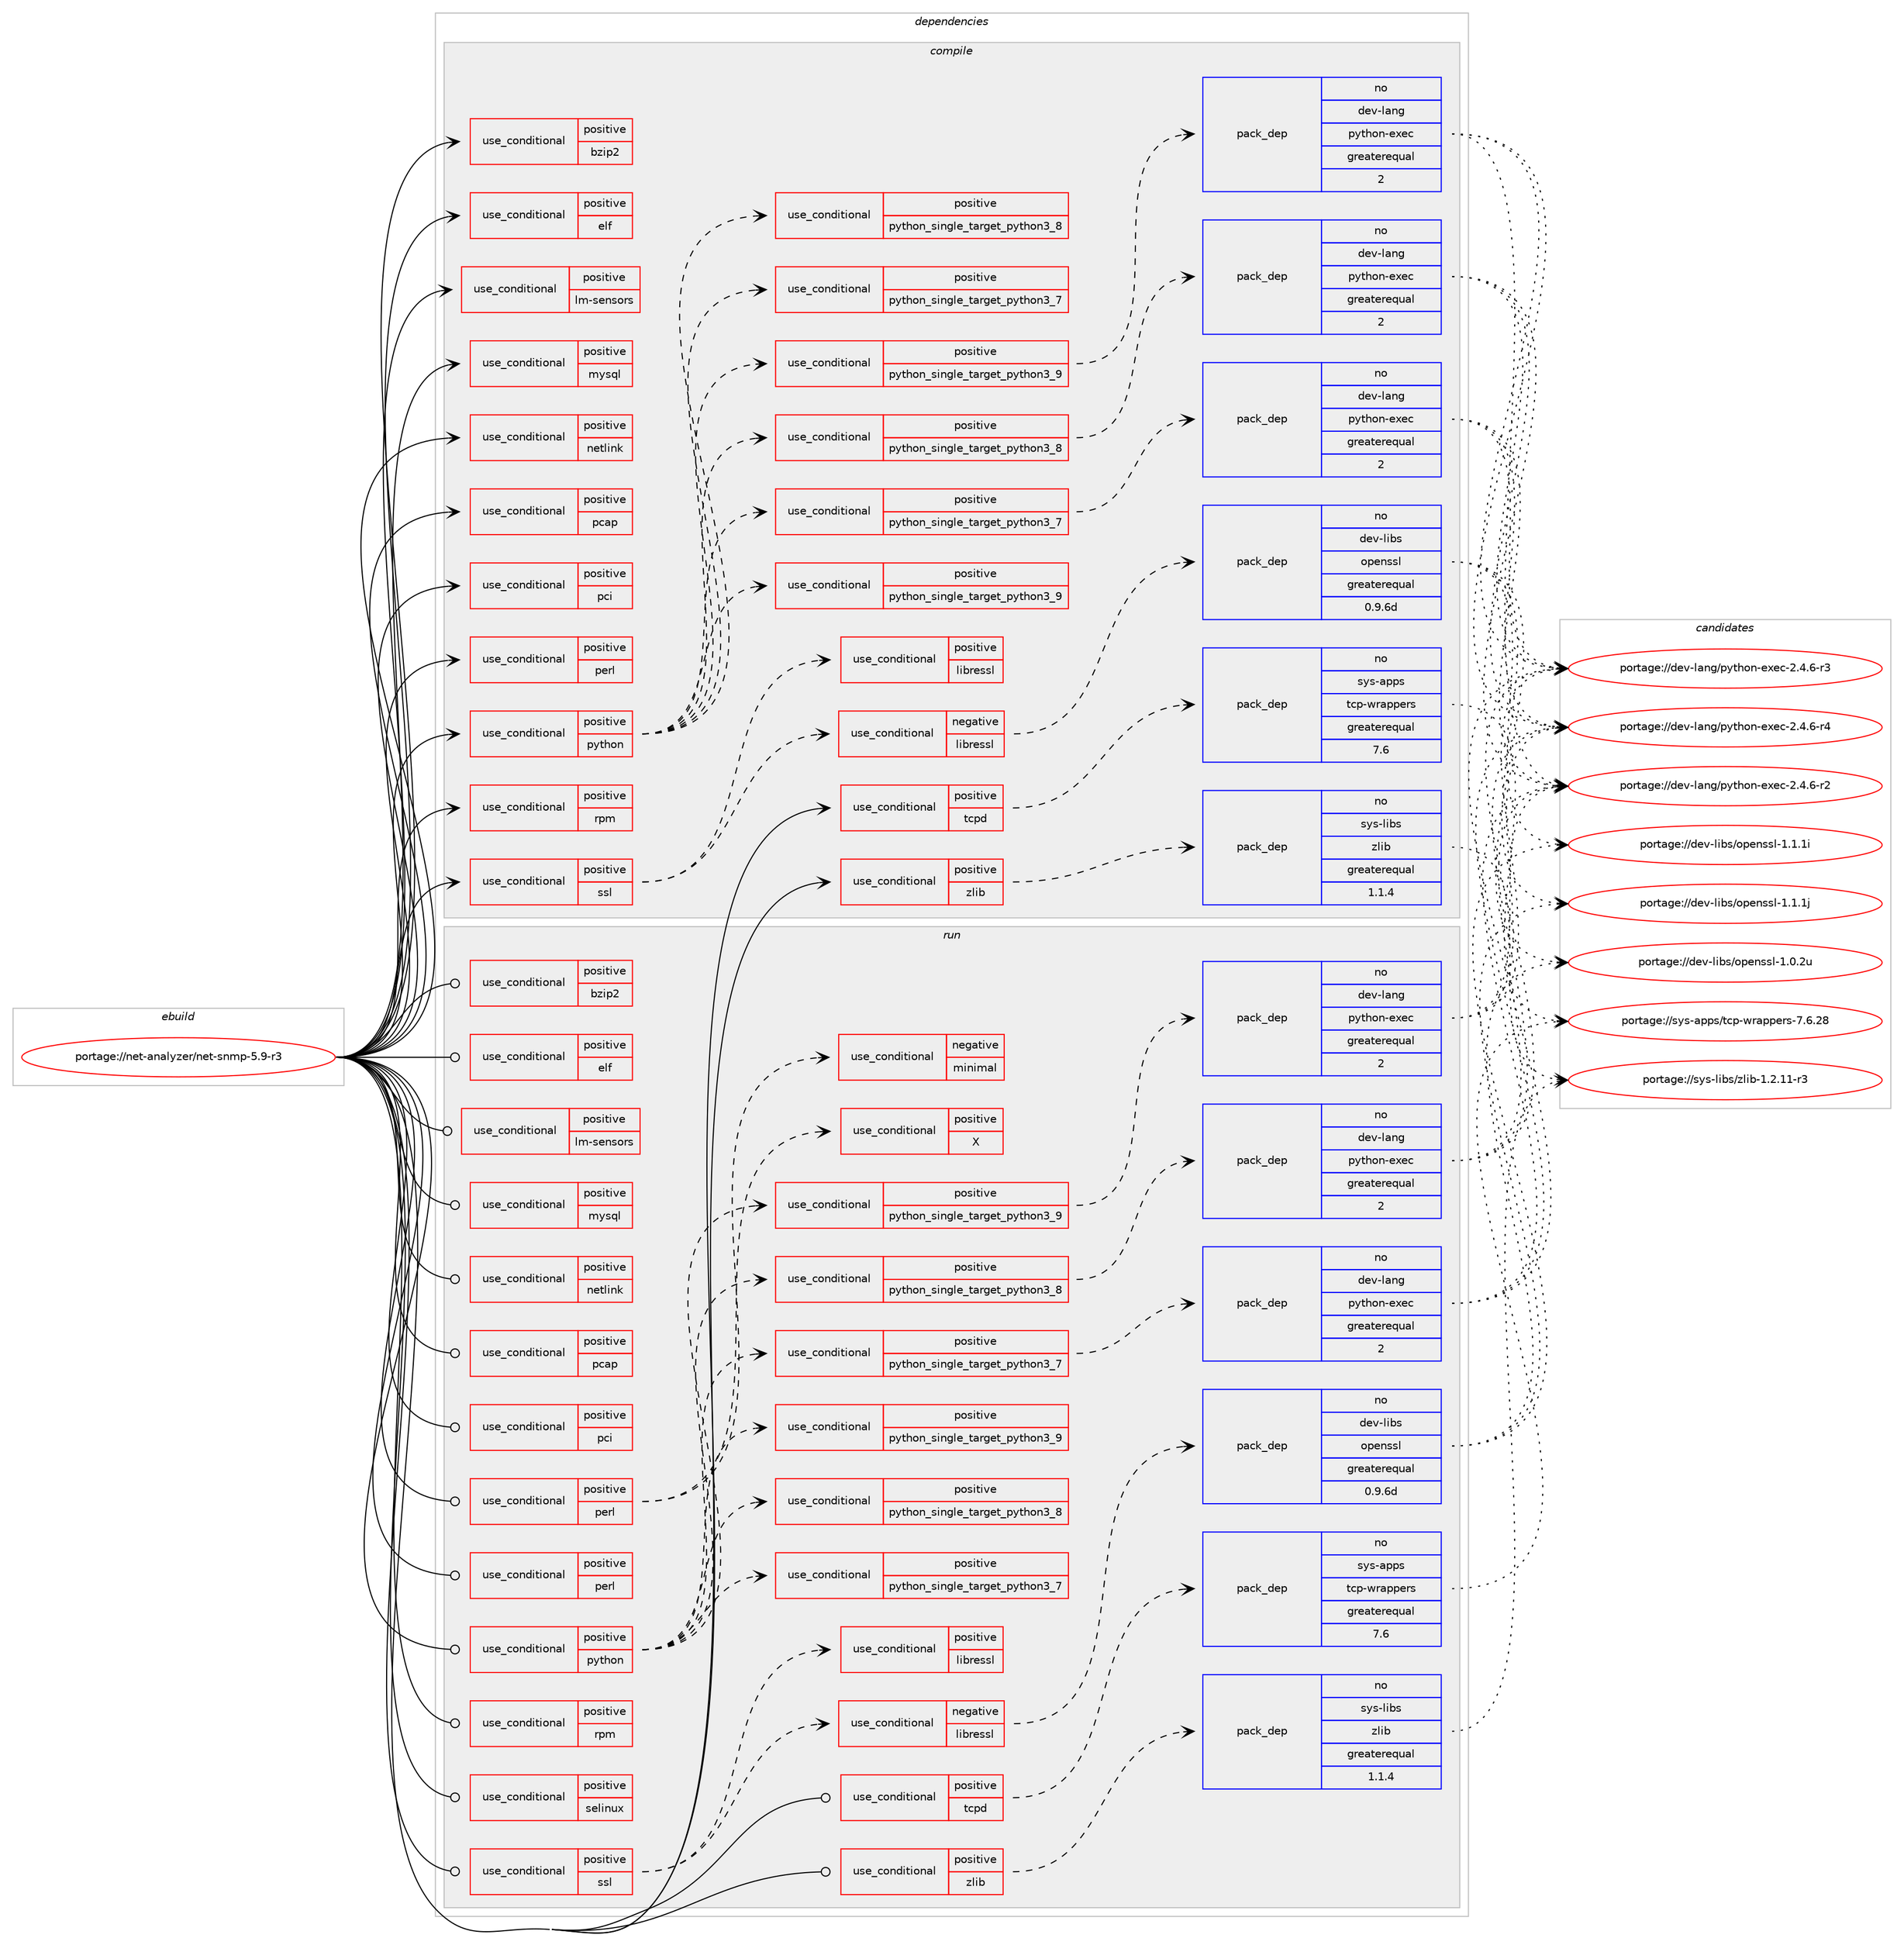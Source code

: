 digraph prolog {

# *************
# Graph options
# *************

newrank=true;
concentrate=true;
compound=true;
graph [rankdir=LR,fontname=Helvetica,fontsize=10,ranksep=1.5];#, ranksep=2.5, nodesep=0.2];
edge  [arrowhead=vee];
node  [fontname=Helvetica,fontsize=10];

# **********
# The ebuild
# **********

subgraph cluster_leftcol {
color=gray;
rank=same;
label=<<i>ebuild</i>>;
id [label="portage://net-analyzer/net-snmp-5.9-r3", color=red, width=4, href="../net-analyzer/net-snmp-5.9-r3.svg"];
}

# ****************
# The dependencies
# ****************

subgraph cluster_midcol {
color=gray;
label=<<i>dependencies</i>>;
subgraph cluster_compile {
fillcolor="#eeeeee";
style=filled;
label=<<i>compile</i>>;
subgraph cond53 {
dependency66 [label=<<TABLE BORDER="0" CELLBORDER="1" CELLSPACING="0" CELLPADDING="4"><TR><TD ROWSPAN="3" CELLPADDING="10">use_conditional</TD></TR><TR><TD>positive</TD></TR><TR><TD>bzip2</TD></TR></TABLE>>, shape=none, color=red];
# *** BEGIN UNKNOWN DEPENDENCY TYPE (TODO) ***
# dependency66 -> package_dependency(portage://net-analyzer/net-snmp-5.9-r3,install,no,app-arch,bzip2,none,[,,],[],[])
# *** END UNKNOWN DEPENDENCY TYPE (TODO) ***

}
id:e -> dependency66:w [weight=20,style="solid",arrowhead="vee"];
subgraph cond54 {
dependency67 [label=<<TABLE BORDER="0" CELLBORDER="1" CELLSPACING="0" CELLPADDING="4"><TR><TD ROWSPAN="3" CELLPADDING="10">use_conditional</TD></TR><TR><TD>positive</TD></TR><TR><TD>elf</TD></TR></TABLE>>, shape=none, color=red];
# *** BEGIN UNKNOWN DEPENDENCY TYPE (TODO) ***
# dependency67 -> package_dependency(portage://net-analyzer/net-snmp-5.9-r3,install,no,dev-libs,elfutils,none,[,,],[],[])
# *** END UNKNOWN DEPENDENCY TYPE (TODO) ***

}
id:e -> dependency67:w [weight=20,style="solid",arrowhead="vee"];
subgraph cond55 {
dependency68 [label=<<TABLE BORDER="0" CELLBORDER="1" CELLSPACING="0" CELLPADDING="4"><TR><TD ROWSPAN="3" CELLPADDING="10">use_conditional</TD></TR><TR><TD>positive</TD></TR><TR><TD>lm-sensors</TD></TR></TABLE>>, shape=none, color=red];
# *** BEGIN UNKNOWN DEPENDENCY TYPE (TODO) ***
# dependency68 -> package_dependency(portage://net-analyzer/net-snmp-5.9-r3,install,no,sys-apps,lm-sensors,none,[,,],[],[])
# *** END UNKNOWN DEPENDENCY TYPE (TODO) ***

}
id:e -> dependency68:w [weight=20,style="solid",arrowhead="vee"];
subgraph cond56 {
dependency69 [label=<<TABLE BORDER="0" CELLBORDER="1" CELLSPACING="0" CELLPADDING="4"><TR><TD ROWSPAN="3" CELLPADDING="10">use_conditional</TD></TR><TR><TD>positive</TD></TR><TR><TD>mysql</TD></TR></TABLE>>, shape=none, color=red];
# *** BEGIN UNKNOWN DEPENDENCY TYPE (TODO) ***
# dependency69 -> package_dependency(portage://net-analyzer/net-snmp-5.9-r3,install,no,dev-db,mysql-connector-c,none,[,,],[slot(0),equal],[])
# *** END UNKNOWN DEPENDENCY TYPE (TODO) ***

}
id:e -> dependency69:w [weight=20,style="solid",arrowhead="vee"];
subgraph cond57 {
dependency70 [label=<<TABLE BORDER="0" CELLBORDER="1" CELLSPACING="0" CELLPADDING="4"><TR><TD ROWSPAN="3" CELLPADDING="10">use_conditional</TD></TR><TR><TD>positive</TD></TR><TR><TD>netlink</TD></TR></TABLE>>, shape=none, color=red];
# *** BEGIN UNKNOWN DEPENDENCY TYPE (TODO) ***
# dependency70 -> package_dependency(portage://net-analyzer/net-snmp-5.9-r3,install,no,dev-libs,libnl,none,[,,],[slot(3)],[])
# *** END UNKNOWN DEPENDENCY TYPE (TODO) ***

}
id:e -> dependency70:w [weight=20,style="solid",arrowhead="vee"];
subgraph cond58 {
dependency71 [label=<<TABLE BORDER="0" CELLBORDER="1" CELLSPACING="0" CELLPADDING="4"><TR><TD ROWSPAN="3" CELLPADDING="10">use_conditional</TD></TR><TR><TD>positive</TD></TR><TR><TD>pcap</TD></TR></TABLE>>, shape=none, color=red];
# *** BEGIN UNKNOWN DEPENDENCY TYPE (TODO) ***
# dependency71 -> package_dependency(portage://net-analyzer/net-snmp-5.9-r3,install,no,net-libs,libpcap,none,[,,],[],[])
# *** END UNKNOWN DEPENDENCY TYPE (TODO) ***

}
id:e -> dependency71:w [weight=20,style="solid",arrowhead="vee"];
subgraph cond59 {
dependency72 [label=<<TABLE BORDER="0" CELLBORDER="1" CELLSPACING="0" CELLPADDING="4"><TR><TD ROWSPAN="3" CELLPADDING="10">use_conditional</TD></TR><TR><TD>positive</TD></TR><TR><TD>pci</TD></TR></TABLE>>, shape=none, color=red];
# *** BEGIN UNKNOWN DEPENDENCY TYPE (TODO) ***
# dependency72 -> package_dependency(portage://net-analyzer/net-snmp-5.9-r3,install,no,sys-apps,pciutils,none,[,,],[],[])
# *** END UNKNOWN DEPENDENCY TYPE (TODO) ***

}
id:e -> dependency72:w [weight=20,style="solid",arrowhead="vee"];
subgraph cond60 {
dependency73 [label=<<TABLE BORDER="0" CELLBORDER="1" CELLSPACING="0" CELLPADDING="4"><TR><TD ROWSPAN="3" CELLPADDING="10">use_conditional</TD></TR><TR><TD>positive</TD></TR><TR><TD>perl</TD></TR></TABLE>>, shape=none, color=red];
# *** BEGIN UNKNOWN DEPENDENCY TYPE (TODO) ***
# dependency73 -> package_dependency(portage://net-analyzer/net-snmp-5.9-r3,install,no,dev-lang,perl,none,[,,],any_same_slot,[])
# *** END UNKNOWN DEPENDENCY TYPE (TODO) ***

}
id:e -> dependency73:w [weight=20,style="solid",arrowhead="vee"];
subgraph cond61 {
dependency74 [label=<<TABLE BORDER="0" CELLBORDER="1" CELLSPACING="0" CELLPADDING="4"><TR><TD ROWSPAN="3" CELLPADDING="10">use_conditional</TD></TR><TR><TD>positive</TD></TR><TR><TD>python</TD></TR></TABLE>>, shape=none, color=red];
subgraph cond62 {
dependency75 [label=<<TABLE BORDER="0" CELLBORDER="1" CELLSPACING="0" CELLPADDING="4"><TR><TD ROWSPAN="3" CELLPADDING="10">use_conditional</TD></TR><TR><TD>positive</TD></TR><TR><TD>python_single_target_python3_7</TD></TR></TABLE>>, shape=none, color=red];
# *** BEGIN UNKNOWN DEPENDENCY TYPE (TODO) ***
# dependency75 -> package_dependency(portage://net-analyzer/net-snmp-5.9-r3,install,no,dev-python,setuptools,none,[,,],[],[use(enable(python_targets_python3_7),negative)])
# *** END UNKNOWN DEPENDENCY TYPE (TODO) ***

}
dependency74:e -> dependency75:w [weight=20,style="dashed",arrowhead="vee"];
subgraph cond63 {
dependency76 [label=<<TABLE BORDER="0" CELLBORDER="1" CELLSPACING="0" CELLPADDING="4"><TR><TD ROWSPAN="3" CELLPADDING="10">use_conditional</TD></TR><TR><TD>positive</TD></TR><TR><TD>python_single_target_python3_8</TD></TR></TABLE>>, shape=none, color=red];
# *** BEGIN UNKNOWN DEPENDENCY TYPE (TODO) ***
# dependency76 -> package_dependency(portage://net-analyzer/net-snmp-5.9-r3,install,no,dev-python,setuptools,none,[,,],[],[use(enable(python_targets_python3_8),negative)])
# *** END UNKNOWN DEPENDENCY TYPE (TODO) ***

}
dependency74:e -> dependency76:w [weight=20,style="dashed",arrowhead="vee"];
subgraph cond64 {
dependency77 [label=<<TABLE BORDER="0" CELLBORDER="1" CELLSPACING="0" CELLPADDING="4"><TR><TD ROWSPAN="3" CELLPADDING="10">use_conditional</TD></TR><TR><TD>positive</TD></TR><TR><TD>python_single_target_python3_9</TD></TR></TABLE>>, shape=none, color=red];
# *** BEGIN UNKNOWN DEPENDENCY TYPE (TODO) ***
# dependency77 -> package_dependency(portage://net-analyzer/net-snmp-5.9-r3,install,no,dev-python,setuptools,none,[,,],[],[use(enable(python_targets_python3_9),negative)])
# *** END UNKNOWN DEPENDENCY TYPE (TODO) ***

}
dependency74:e -> dependency77:w [weight=20,style="dashed",arrowhead="vee"];
subgraph cond65 {
dependency78 [label=<<TABLE BORDER="0" CELLBORDER="1" CELLSPACING="0" CELLPADDING="4"><TR><TD ROWSPAN="3" CELLPADDING="10">use_conditional</TD></TR><TR><TD>positive</TD></TR><TR><TD>python_single_target_python3_7</TD></TR></TABLE>>, shape=none, color=red];
# *** BEGIN UNKNOWN DEPENDENCY TYPE (TODO) ***
# dependency78 -> package_dependency(portage://net-analyzer/net-snmp-5.9-r3,install,no,dev-lang,python,none,[,,],[slot(3.7)],[])
# *** END UNKNOWN DEPENDENCY TYPE (TODO) ***

subgraph pack12 {
dependency79 [label=<<TABLE BORDER="0" CELLBORDER="1" CELLSPACING="0" CELLPADDING="4" WIDTH="220"><TR><TD ROWSPAN="6" CELLPADDING="30">pack_dep</TD></TR><TR><TD WIDTH="110">no</TD></TR><TR><TD>dev-lang</TD></TR><TR><TD>python-exec</TD></TR><TR><TD>greaterequal</TD></TR><TR><TD>2</TD></TR></TABLE>>, shape=none, color=blue];
}
dependency78:e -> dependency79:w [weight=20,style="dashed",arrowhead="vee"];
}
dependency74:e -> dependency78:w [weight=20,style="dashed",arrowhead="vee"];
subgraph cond66 {
dependency80 [label=<<TABLE BORDER="0" CELLBORDER="1" CELLSPACING="0" CELLPADDING="4"><TR><TD ROWSPAN="3" CELLPADDING="10">use_conditional</TD></TR><TR><TD>positive</TD></TR><TR><TD>python_single_target_python3_8</TD></TR></TABLE>>, shape=none, color=red];
# *** BEGIN UNKNOWN DEPENDENCY TYPE (TODO) ***
# dependency80 -> package_dependency(portage://net-analyzer/net-snmp-5.9-r3,install,no,dev-lang,python,none,[,,],[slot(3.8)],[])
# *** END UNKNOWN DEPENDENCY TYPE (TODO) ***

subgraph pack13 {
dependency81 [label=<<TABLE BORDER="0" CELLBORDER="1" CELLSPACING="0" CELLPADDING="4" WIDTH="220"><TR><TD ROWSPAN="6" CELLPADDING="30">pack_dep</TD></TR><TR><TD WIDTH="110">no</TD></TR><TR><TD>dev-lang</TD></TR><TR><TD>python-exec</TD></TR><TR><TD>greaterequal</TD></TR><TR><TD>2</TD></TR></TABLE>>, shape=none, color=blue];
}
dependency80:e -> dependency81:w [weight=20,style="dashed",arrowhead="vee"];
}
dependency74:e -> dependency80:w [weight=20,style="dashed",arrowhead="vee"];
subgraph cond67 {
dependency82 [label=<<TABLE BORDER="0" CELLBORDER="1" CELLSPACING="0" CELLPADDING="4"><TR><TD ROWSPAN="3" CELLPADDING="10">use_conditional</TD></TR><TR><TD>positive</TD></TR><TR><TD>python_single_target_python3_9</TD></TR></TABLE>>, shape=none, color=red];
# *** BEGIN UNKNOWN DEPENDENCY TYPE (TODO) ***
# dependency82 -> package_dependency(portage://net-analyzer/net-snmp-5.9-r3,install,no,dev-lang,python,none,[,,],[slot(3.9)],[])
# *** END UNKNOWN DEPENDENCY TYPE (TODO) ***

subgraph pack14 {
dependency83 [label=<<TABLE BORDER="0" CELLBORDER="1" CELLSPACING="0" CELLPADDING="4" WIDTH="220"><TR><TD ROWSPAN="6" CELLPADDING="30">pack_dep</TD></TR><TR><TD WIDTH="110">no</TD></TR><TR><TD>dev-lang</TD></TR><TR><TD>python-exec</TD></TR><TR><TD>greaterequal</TD></TR><TR><TD>2</TD></TR></TABLE>>, shape=none, color=blue];
}
dependency82:e -> dependency83:w [weight=20,style="dashed",arrowhead="vee"];
}
dependency74:e -> dependency82:w [weight=20,style="dashed",arrowhead="vee"];
}
id:e -> dependency74:w [weight=20,style="solid",arrowhead="vee"];
subgraph cond68 {
dependency84 [label=<<TABLE BORDER="0" CELLBORDER="1" CELLSPACING="0" CELLPADDING="4"><TR><TD ROWSPAN="3" CELLPADDING="10">use_conditional</TD></TR><TR><TD>positive</TD></TR><TR><TD>rpm</TD></TR></TABLE>>, shape=none, color=red];
# *** BEGIN UNKNOWN DEPENDENCY TYPE (TODO) ***
# dependency84 -> package_dependency(portage://net-analyzer/net-snmp-5.9-r3,install,no,app-arch,rpm,none,[,,],[],[])
# *** END UNKNOWN DEPENDENCY TYPE (TODO) ***

# *** BEGIN UNKNOWN DEPENDENCY TYPE (TODO) ***
# dependency84 -> package_dependency(portage://net-analyzer/net-snmp-5.9-r3,install,no,dev-libs,popt,none,[,,],[],[])
# *** END UNKNOWN DEPENDENCY TYPE (TODO) ***

}
id:e -> dependency84:w [weight=20,style="solid",arrowhead="vee"];
subgraph cond69 {
dependency85 [label=<<TABLE BORDER="0" CELLBORDER="1" CELLSPACING="0" CELLPADDING="4"><TR><TD ROWSPAN="3" CELLPADDING="10">use_conditional</TD></TR><TR><TD>positive</TD></TR><TR><TD>ssl</TD></TR></TABLE>>, shape=none, color=red];
subgraph cond70 {
dependency86 [label=<<TABLE BORDER="0" CELLBORDER="1" CELLSPACING="0" CELLPADDING="4"><TR><TD ROWSPAN="3" CELLPADDING="10">use_conditional</TD></TR><TR><TD>negative</TD></TR><TR><TD>libressl</TD></TR></TABLE>>, shape=none, color=red];
subgraph pack15 {
dependency87 [label=<<TABLE BORDER="0" CELLBORDER="1" CELLSPACING="0" CELLPADDING="4" WIDTH="220"><TR><TD ROWSPAN="6" CELLPADDING="30">pack_dep</TD></TR><TR><TD WIDTH="110">no</TD></TR><TR><TD>dev-libs</TD></TR><TR><TD>openssl</TD></TR><TR><TD>greaterequal</TD></TR><TR><TD>0.9.6d</TD></TR></TABLE>>, shape=none, color=blue];
}
dependency86:e -> dependency87:w [weight=20,style="dashed",arrowhead="vee"];
}
dependency85:e -> dependency86:w [weight=20,style="dashed",arrowhead="vee"];
subgraph cond71 {
dependency88 [label=<<TABLE BORDER="0" CELLBORDER="1" CELLSPACING="0" CELLPADDING="4"><TR><TD ROWSPAN="3" CELLPADDING="10">use_conditional</TD></TR><TR><TD>positive</TD></TR><TR><TD>libressl</TD></TR></TABLE>>, shape=none, color=red];
# *** BEGIN UNKNOWN DEPENDENCY TYPE (TODO) ***
# dependency88 -> package_dependency(portage://net-analyzer/net-snmp-5.9-r3,install,no,dev-libs,libressl,none,[,,],any_same_slot,[])
# *** END UNKNOWN DEPENDENCY TYPE (TODO) ***

}
dependency85:e -> dependency88:w [weight=20,style="dashed",arrowhead="vee"];
}
id:e -> dependency85:w [weight=20,style="solid",arrowhead="vee"];
subgraph cond72 {
dependency89 [label=<<TABLE BORDER="0" CELLBORDER="1" CELLSPACING="0" CELLPADDING="4"><TR><TD ROWSPAN="3" CELLPADDING="10">use_conditional</TD></TR><TR><TD>positive</TD></TR><TR><TD>tcpd</TD></TR></TABLE>>, shape=none, color=red];
subgraph pack16 {
dependency90 [label=<<TABLE BORDER="0" CELLBORDER="1" CELLSPACING="0" CELLPADDING="4" WIDTH="220"><TR><TD ROWSPAN="6" CELLPADDING="30">pack_dep</TD></TR><TR><TD WIDTH="110">no</TD></TR><TR><TD>sys-apps</TD></TR><TR><TD>tcp-wrappers</TD></TR><TR><TD>greaterequal</TD></TR><TR><TD>7.6</TD></TR></TABLE>>, shape=none, color=blue];
}
dependency89:e -> dependency90:w [weight=20,style="dashed",arrowhead="vee"];
}
id:e -> dependency89:w [weight=20,style="solid",arrowhead="vee"];
subgraph cond73 {
dependency91 [label=<<TABLE BORDER="0" CELLBORDER="1" CELLSPACING="0" CELLPADDING="4"><TR><TD ROWSPAN="3" CELLPADDING="10">use_conditional</TD></TR><TR><TD>positive</TD></TR><TR><TD>zlib</TD></TR></TABLE>>, shape=none, color=red];
subgraph pack17 {
dependency92 [label=<<TABLE BORDER="0" CELLBORDER="1" CELLSPACING="0" CELLPADDING="4" WIDTH="220"><TR><TD ROWSPAN="6" CELLPADDING="30">pack_dep</TD></TR><TR><TD WIDTH="110">no</TD></TR><TR><TD>sys-libs</TD></TR><TR><TD>zlib</TD></TR><TR><TD>greaterequal</TD></TR><TR><TD>1.1.4</TD></TR></TABLE>>, shape=none, color=blue];
}
dependency91:e -> dependency92:w [weight=20,style="dashed",arrowhead="vee"];
}
id:e -> dependency91:w [weight=20,style="solid",arrowhead="vee"];
}
subgraph cluster_compileandrun {
fillcolor="#eeeeee";
style=filled;
label=<<i>compile and run</i>>;
}
subgraph cluster_run {
fillcolor="#eeeeee";
style=filled;
label=<<i>run</i>>;
subgraph cond74 {
dependency93 [label=<<TABLE BORDER="0" CELLBORDER="1" CELLSPACING="0" CELLPADDING="4"><TR><TD ROWSPAN="3" CELLPADDING="10">use_conditional</TD></TR><TR><TD>positive</TD></TR><TR><TD>bzip2</TD></TR></TABLE>>, shape=none, color=red];
# *** BEGIN UNKNOWN DEPENDENCY TYPE (TODO) ***
# dependency93 -> package_dependency(portage://net-analyzer/net-snmp-5.9-r3,run,no,app-arch,bzip2,none,[,,],[],[])
# *** END UNKNOWN DEPENDENCY TYPE (TODO) ***

}
id:e -> dependency93:w [weight=20,style="solid",arrowhead="odot"];
subgraph cond75 {
dependency94 [label=<<TABLE BORDER="0" CELLBORDER="1" CELLSPACING="0" CELLPADDING="4"><TR><TD ROWSPAN="3" CELLPADDING="10">use_conditional</TD></TR><TR><TD>positive</TD></TR><TR><TD>elf</TD></TR></TABLE>>, shape=none, color=red];
# *** BEGIN UNKNOWN DEPENDENCY TYPE (TODO) ***
# dependency94 -> package_dependency(portage://net-analyzer/net-snmp-5.9-r3,run,no,dev-libs,elfutils,none,[,,],[],[])
# *** END UNKNOWN DEPENDENCY TYPE (TODO) ***

}
id:e -> dependency94:w [weight=20,style="solid",arrowhead="odot"];
subgraph cond76 {
dependency95 [label=<<TABLE BORDER="0" CELLBORDER="1" CELLSPACING="0" CELLPADDING="4"><TR><TD ROWSPAN="3" CELLPADDING="10">use_conditional</TD></TR><TR><TD>positive</TD></TR><TR><TD>lm-sensors</TD></TR></TABLE>>, shape=none, color=red];
# *** BEGIN UNKNOWN DEPENDENCY TYPE (TODO) ***
# dependency95 -> package_dependency(portage://net-analyzer/net-snmp-5.9-r3,run,no,sys-apps,lm-sensors,none,[,,],[],[])
# *** END UNKNOWN DEPENDENCY TYPE (TODO) ***

}
id:e -> dependency95:w [weight=20,style="solid",arrowhead="odot"];
subgraph cond77 {
dependency96 [label=<<TABLE BORDER="0" CELLBORDER="1" CELLSPACING="0" CELLPADDING="4"><TR><TD ROWSPAN="3" CELLPADDING="10">use_conditional</TD></TR><TR><TD>positive</TD></TR><TR><TD>mysql</TD></TR></TABLE>>, shape=none, color=red];
# *** BEGIN UNKNOWN DEPENDENCY TYPE (TODO) ***
# dependency96 -> package_dependency(portage://net-analyzer/net-snmp-5.9-r3,run,no,dev-db,mysql-connector-c,none,[,,],[slot(0),equal],[])
# *** END UNKNOWN DEPENDENCY TYPE (TODO) ***

}
id:e -> dependency96:w [weight=20,style="solid",arrowhead="odot"];
subgraph cond78 {
dependency97 [label=<<TABLE BORDER="0" CELLBORDER="1" CELLSPACING="0" CELLPADDING="4"><TR><TD ROWSPAN="3" CELLPADDING="10">use_conditional</TD></TR><TR><TD>positive</TD></TR><TR><TD>netlink</TD></TR></TABLE>>, shape=none, color=red];
# *** BEGIN UNKNOWN DEPENDENCY TYPE (TODO) ***
# dependency97 -> package_dependency(portage://net-analyzer/net-snmp-5.9-r3,run,no,dev-libs,libnl,none,[,,],[slot(3)],[])
# *** END UNKNOWN DEPENDENCY TYPE (TODO) ***

}
id:e -> dependency97:w [weight=20,style="solid",arrowhead="odot"];
subgraph cond79 {
dependency98 [label=<<TABLE BORDER="0" CELLBORDER="1" CELLSPACING="0" CELLPADDING="4"><TR><TD ROWSPAN="3" CELLPADDING="10">use_conditional</TD></TR><TR><TD>positive</TD></TR><TR><TD>pcap</TD></TR></TABLE>>, shape=none, color=red];
# *** BEGIN UNKNOWN DEPENDENCY TYPE (TODO) ***
# dependency98 -> package_dependency(portage://net-analyzer/net-snmp-5.9-r3,run,no,net-libs,libpcap,none,[,,],[],[])
# *** END UNKNOWN DEPENDENCY TYPE (TODO) ***

}
id:e -> dependency98:w [weight=20,style="solid",arrowhead="odot"];
subgraph cond80 {
dependency99 [label=<<TABLE BORDER="0" CELLBORDER="1" CELLSPACING="0" CELLPADDING="4"><TR><TD ROWSPAN="3" CELLPADDING="10">use_conditional</TD></TR><TR><TD>positive</TD></TR><TR><TD>pci</TD></TR></TABLE>>, shape=none, color=red];
# *** BEGIN UNKNOWN DEPENDENCY TYPE (TODO) ***
# dependency99 -> package_dependency(portage://net-analyzer/net-snmp-5.9-r3,run,no,sys-apps,pciutils,none,[,,],[],[])
# *** END UNKNOWN DEPENDENCY TYPE (TODO) ***

}
id:e -> dependency99:w [weight=20,style="solid",arrowhead="odot"];
subgraph cond81 {
dependency100 [label=<<TABLE BORDER="0" CELLBORDER="1" CELLSPACING="0" CELLPADDING="4"><TR><TD ROWSPAN="3" CELLPADDING="10">use_conditional</TD></TR><TR><TD>positive</TD></TR><TR><TD>perl</TD></TR></TABLE>>, shape=none, color=red];
subgraph cond82 {
dependency101 [label=<<TABLE BORDER="0" CELLBORDER="1" CELLSPACING="0" CELLPADDING="4"><TR><TD ROWSPAN="3" CELLPADDING="10">use_conditional</TD></TR><TR><TD>positive</TD></TR><TR><TD>X</TD></TR></TABLE>>, shape=none, color=red];
# *** BEGIN UNKNOWN DEPENDENCY TYPE (TODO) ***
# dependency101 -> package_dependency(portage://net-analyzer/net-snmp-5.9-r3,run,no,dev-perl,Tk,none,[,,],[],[])
# *** END UNKNOWN DEPENDENCY TYPE (TODO) ***

}
dependency100:e -> dependency101:w [weight=20,style="dashed",arrowhead="vee"];
subgraph cond83 {
dependency102 [label=<<TABLE BORDER="0" CELLBORDER="1" CELLSPACING="0" CELLPADDING="4"><TR><TD ROWSPAN="3" CELLPADDING="10">use_conditional</TD></TR><TR><TD>negative</TD></TR><TR><TD>minimal</TD></TR></TABLE>>, shape=none, color=red];
# *** BEGIN UNKNOWN DEPENDENCY TYPE (TODO) ***
# dependency102 -> package_dependency(portage://net-analyzer/net-snmp-5.9-r3,run,no,dev-perl,TermReadKey,none,[,,],[],[])
# *** END UNKNOWN DEPENDENCY TYPE (TODO) ***

}
dependency100:e -> dependency102:w [weight=20,style="dashed",arrowhead="vee"];
}
id:e -> dependency100:w [weight=20,style="solid",arrowhead="odot"];
subgraph cond84 {
dependency103 [label=<<TABLE BORDER="0" CELLBORDER="1" CELLSPACING="0" CELLPADDING="4"><TR><TD ROWSPAN="3" CELLPADDING="10">use_conditional</TD></TR><TR><TD>positive</TD></TR><TR><TD>perl</TD></TR></TABLE>>, shape=none, color=red];
# *** BEGIN UNKNOWN DEPENDENCY TYPE (TODO) ***
# dependency103 -> package_dependency(portage://net-analyzer/net-snmp-5.9-r3,run,no,dev-lang,perl,none,[,,],any_same_slot,[])
# *** END UNKNOWN DEPENDENCY TYPE (TODO) ***

}
id:e -> dependency103:w [weight=20,style="solid",arrowhead="odot"];
subgraph cond85 {
dependency104 [label=<<TABLE BORDER="0" CELLBORDER="1" CELLSPACING="0" CELLPADDING="4"><TR><TD ROWSPAN="3" CELLPADDING="10">use_conditional</TD></TR><TR><TD>positive</TD></TR><TR><TD>python</TD></TR></TABLE>>, shape=none, color=red];
subgraph cond86 {
dependency105 [label=<<TABLE BORDER="0" CELLBORDER="1" CELLSPACING="0" CELLPADDING="4"><TR><TD ROWSPAN="3" CELLPADDING="10">use_conditional</TD></TR><TR><TD>positive</TD></TR><TR><TD>python_single_target_python3_7</TD></TR></TABLE>>, shape=none, color=red];
# *** BEGIN UNKNOWN DEPENDENCY TYPE (TODO) ***
# dependency105 -> package_dependency(portage://net-analyzer/net-snmp-5.9-r3,run,no,dev-python,setuptools,none,[,,],[],[use(enable(python_targets_python3_7),negative)])
# *** END UNKNOWN DEPENDENCY TYPE (TODO) ***

}
dependency104:e -> dependency105:w [weight=20,style="dashed",arrowhead="vee"];
subgraph cond87 {
dependency106 [label=<<TABLE BORDER="0" CELLBORDER="1" CELLSPACING="0" CELLPADDING="4"><TR><TD ROWSPAN="3" CELLPADDING="10">use_conditional</TD></TR><TR><TD>positive</TD></TR><TR><TD>python_single_target_python3_8</TD></TR></TABLE>>, shape=none, color=red];
# *** BEGIN UNKNOWN DEPENDENCY TYPE (TODO) ***
# dependency106 -> package_dependency(portage://net-analyzer/net-snmp-5.9-r3,run,no,dev-python,setuptools,none,[,,],[],[use(enable(python_targets_python3_8),negative)])
# *** END UNKNOWN DEPENDENCY TYPE (TODO) ***

}
dependency104:e -> dependency106:w [weight=20,style="dashed",arrowhead="vee"];
subgraph cond88 {
dependency107 [label=<<TABLE BORDER="0" CELLBORDER="1" CELLSPACING="0" CELLPADDING="4"><TR><TD ROWSPAN="3" CELLPADDING="10">use_conditional</TD></TR><TR><TD>positive</TD></TR><TR><TD>python_single_target_python3_9</TD></TR></TABLE>>, shape=none, color=red];
# *** BEGIN UNKNOWN DEPENDENCY TYPE (TODO) ***
# dependency107 -> package_dependency(portage://net-analyzer/net-snmp-5.9-r3,run,no,dev-python,setuptools,none,[,,],[],[use(enable(python_targets_python3_9),negative)])
# *** END UNKNOWN DEPENDENCY TYPE (TODO) ***

}
dependency104:e -> dependency107:w [weight=20,style="dashed",arrowhead="vee"];
subgraph cond89 {
dependency108 [label=<<TABLE BORDER="0" CELLBORDER="1" CELLSPACING="0" CELLPADDING="4"><TR><TD ROWSPAN="3" CELLPADDING="10">use_conditional</TD></TR><TR><TD>positive</TD></TR><TR><TD>python_single_target_python3_7</TD></TR></TABLE>>, shape=none, color=red];
# *** BEGIN UNKNOWN DEPENDENCY TYPE (TODO) ***
# dependency108 -> package_dependency(portage://net-analyzer/net-snmp-5.9-r3,run,no,dev-lang,python,none,[,,],[slot(3.7)],[])
# *** END UNKNOWN DEPENDENCY TYPE (TODO) ***

subgraph pack18 {
dependency109 [label=<<TABLE BORDER="0" CELLBORDER="1" CELLSPACING="0" CELLPADDING="4" WIDTH="220"><TR><TD ROWSPAN="6" CELLPADDING="30">pack_dep</TD></TR><TR><TD WIDTH="110">no</TD></TR><TR><TD>dev-lang</TD></TR><TR><TD>python-exec</TD></TR><TR><TD>greaterequal</TD></TR><TR><TD>2</TD></TR></TABLE>>, shape=none, color=blue];
}
dependency108:e -> dependency109:w [weight=20,style="dashed",arrowhead="vee"];
}
dependency104:e -> dependency108:w [weight=20,style="dashed",arrowhead="vee"];
subgraph cond90 {
dependency110 [label=<<TABLE BORDER="0" CELLBORDER="1" CELLSPACING="0" CELLPADDING="4"><TR><TD ROWSPAN="3" CELLPADDING="10">use_conditional</TD></TR><TR><TD>positive</TD></TR><TR><TD>python_single_target_python3_8</TD></TR></TABLE>>, shape=none, color=red];
# *** BEGIN UNKNOWN DEPENDENCY TYPE (TODO) ***
# dependency110 -> package_dependency(portage://net-analyzer/net-snmp-5.9-r3,run,no,dev-lang,python,none,[,,],[slot(3.8)],[])
# *** END UNKNOWN DEPENDENCY TYPE (TODO) ***

subgraph pack19 {
dependency111 [label=<<TABLE BORDER="0" CELLBORDER="1" CELLSPACING="0" CELLPADDING="4" WIDTH="220"><TR><TD ROWSPAN="6" CELLPADDING="30">pack_dep</TD></TR><TR><TD WIDTH="110">no</TD></TR><TR><TD>dev-lang</TD></TR><TR><TD>python-exec</TD></TR><TR><TD>greaterequal</TD></TR><TR><TD>2</TD></TR></TABLE>>, shape=none, color=blue];
}
dependency110:e -> dependency111:w [weight=20,style="dashed",arrowhead="vee"];
}
dependency104:e -> dependency110:w [weight=20,style="dashed",arrowhead="vee"];
subgraph cond91 {
dependency112 [label=<<TABLE BORDER="0" CELLBORDER="1" CELLSPACING="0" CELLPADDING="4"><TR><TD ROWSPAN="3" CELLPADDING="10">use_conditional</TD></TR><TR><TD>positive</TD></TR><TR><TD>python_single_target_python3_9</TD></TR></TABLE>>, shape=none, color=red];
# *** BEGIN UNKNOWN DEPENDENCY TYPE (TODO) ***
# dependency112 -> package_dependency(portage://net-analyzer/net-snmp-5.9-r3,run,no,dev-lang,python,none,[,,],[slot(3.9)],[])
# *** END UNKNOWN DEPENDENCY TYPE (TODO) ***

subgraph pack20 {
dependency113 [label=<<TABLE BORDER="0" CELLBORDER="1" CELLSPACING="0" CELLPADDING="4" WIDTH="220"><TR><TD ROWSPAN="6" CELLPADDING="30">pack_dep</TD></TR><TR><TD WIDTH="110">no</TD></TR><TR><TD>dev-lang</TD></TR><TR><TD>python-exec</TD></TR><TR><TD>greaterequal</TD></TR><TR><TD>2</TD></TR></TABLE>>, shape=none, color=blue];
}
dependency112:e -> dependency113:w [weight=20,style="dashed",arrowhead="vee"];
}
dependency104:e -> dependency112:w [weight=20,style="dashed",arrowhead="vee"];
}
id:e -> dependency104:w [weight=20,style="solid",arrowhead="odot"];
subgraph cond92 {
dependency114 [label=<<TABLE BORDER="0" CELLBORDER="1" CELLSPACING="0" CELLPADDING="4"><TR><TD ROWSPAN="3" CELLPADDING="10">use_conditional</TD></TR><TR><TD>positive</TD></TR><TR><TD>rpm</TD></TR></TABLE>>, shape=none, color=red];
# *** BEGIN UNKNOWN DEPENDENCY TYPE (TODO) ***
# dependency114 -> package_dependency(portage://net-analyzer/net-snmp-5.9-r3,run,no,app-arch,rpm,none,[,,],[],[])
# *** END UNKNOWN DEPENDENCY TYPE (TODO) ***

# *** BEGIN UNKNOWN DEPENDENCY TYPE (TODO) ***
# dependency114 -> package_dependency(portage://net-analyzer/net-snmp-5.9-r3,run,no,dev-libs,popt,none,[,,],[],[])
# *** END UNKNOWN DEPENDENCY TYPE (TODO) ***

}
id:e -> dependency114:w [weight=20,style="solid",arrowhead="odot"];
subgraph cond93 {
dependency115 [label=<<TABLE BORDER="0" CELLBORDER="1" CELLSPACING="0" CELLPADDING="4"><TR><TD ROWSPAN="3" CELLPADDING="10">use_conditional</TD></TR><TR><TD>positive</TD></TR><TR><TD>selinux</TD></TR></TABLE>>, shape=none, color=red];
# *** BEGIN UNKNOWN DEPENDENCY TYPE (TODO) ***
# dependency115 -> package_dependency(portage://net-analyzer/net-snmp-5.9-r3,run,no,sec-policy,selinux-snmp,none,[,,],[],[])
# *** END UNKNOWN DEPENDENCY TYPE (TODO) ***

}
id:e -> dependency115:w [weight=20,style="solid",arrowhead="odot"];
subgraph cond94 {
dependency116 [label=<<TABLE BORDER="0" CELLBORDER="1" CELLSPACING="0" CELLPADDING="4"><TR><TD ROWSPAN="3" CELLPADDING="10">use_conditional</TD></TR><TR><TD>positive</TD></TR><TR><TD>ssl</TD></TR></TABLE>>, shape=none, color=red];
subgraph cond95 {
dependency117 [label=<<TABLE BORDER="0" CELLBORDER="1" CELLSPACING="0" CELLPADDING="4"><TR><TD ROWSPAN="3" CELLPADDING="10">use_conditional</TD></TR><TR><TD>negative</TD></TR><TR><TD>libressl</TD></TR></TABLE>>, shape=none, color=red];
subgraph pack21 {
dependency118 [label=<<TABLE BORDER="0" CELLBORDER="1" CELLSPACING="0" CELLPADDING="4" WIDTH="220"><TR><TD ROWSPAN="6" CELLPADDING="30">pack_dep</TD></TR><TR><TD WIDTH="110">no</TD></TR><TR><TD>dev-libs</TD></TR><TR><TD>openssl</TD></TR><TR><TD>greaterequal</TD></TR><TR><TD>0.9.6d</TD></TR></TABLE>>, shape=none, color=blue];
}
dependency117:e -> dependency118:w [weight=20,style="dashed",arrowhead="vee"];
}
dependency116:e -> dependency117:w [weight=20,style="dashed",arrowhead="vee"];
subgraph cond96 {
dependency119 [label=<<TABLE BORDER="0" CELLBORDER="1" CELLSPACING="0" CELLPADDING="4"><TR><TD ROWSPAN="3" CELLPADDING="10">use_conditional</TD></TR><TR><TD>positive</TD></TR><TR><TD>libressl</TD></TR></TABLE>>, shape=none, color=red];
# *** BEGIN UNKNOWN DEPENDENCY TYPE (TODO) ***
# dependency119 -> package_dependency(portage://net-analyzer/net-snmp-5.9-r3,run,no,dev-libs,libressl,none,[,,],any_same_slot,[])
# *** END UNKNOWN DEPENDENCY TYPE (TODO) ***

}
dependency116:e -> dependency119:w [weight=20,style="dashed",arrowhead="vee"];
}
id:e -> dependency116:w [weight=20,style="solid",arrowhead="odot"];
subgraph cond97 {
dependency120 [label=<<TABLE BORDER="0" CELLBORDER="1" CELLSPACING="0" CELLPADDING="4"><TR><TD ROWSPAN="3" CELLPADDING="10">use_conditional</TD></TR><TR><TD>positive</TD></TR><TR><TD>tcpd</TD></TR></TABLE>>, shape=none, color=red];
subgraph pack22 {
dependency121 [label=<<TABLE BORDER="0" CELLBORDER="1" CELLSPACING="0" CELLPADDING="4" WIDTH="220"><TR><TD ROWSPAN="6" CELLPADDING="30">pack_dep</TD></TR><TR><TD WIDTH="110">no</TD></TR><TR><TD>sys-apps</TD></TR><TR><TD>tcp-wrappers</TD></TR><TR><TD>greaterequal</TD></TR><TR><TD>7.6</TD></TR></TABLE>>, shape=none, color=blue];
}
dependency120:e -> dependency121:w [weight=20,style="dashed",arrowhead="vee"];
}
id:e -> dependency120:w [weight=20,style="solid",arrowhead="odot"];
subgraph cond98 {
dependency122 [label=<<TABLE BORDER="0" CELLBORDER="1" CELLSPACING="0" CELLPADDING="4"><TR><TD ROWSPAN="3" CELLPADDING="10">use_conditional</TD></TR><TR><TD>positive</TD></TR><TR><TD>zlib</TD></TR></TABLE>>, shape=none, color=red];
subgraph pack23 {
dependency123 [label=<<TABLE BORDER="0" CELLBORDER="1" CELLSPACING="0" CELLPADDING="4" WIDTH="220"><TR><TD ROWSPAN="6" CELLPADDING="30">pack_dep</TD></TR><TR><TD WIDTH="110">no</TD></TR><TR><TD>sys-libs</TD></TR><TR><TD>zlib</TD></TR><TR><TD>greaterequal</TD></TR><TR><TD>1.1.4</TD></TR></TABLE>>, shape=none, color=blue];
}
dependency122:e -> dependency123:w [weight=20,style="dashed",arrowhead="vee"];
}
id:e -> dependency122:w [weight=20,style="solid",arrowhead="odot"];
}
}

# **************
# The candidates
# **************

subgraph cluster_choices {
rank=same;
color=gray;
label=<<i>candidates</i>>;

subgraph choice12 {
color=black;
nodesep=1;
choice10010111845108971101034711212111610411111045101120101994550465246544511450 [label="portage://dev-lang/python-exec-2.4.6-r2", color=red, width=4,href="../dev-lang/python-exec-2.4.6-r2.svg"];
choice10010111845108971101034711212111610411111045101120101994550465246544511451 [label="portage://dev-lang/python-exec-2.4.6-r3", color=red, width=4,href="../dev-lang/python-exec-2.4.6-r3.svg"];
choice10010111845108971101034711212111610411111045101120101994550465246544511452 [label="portage://dev-lang/python-exec-2.4.6-r4", color=red, width=4,href="../dev-lang/python-exec-2.4.6-r4.svg"];
dependency79:e -> choice10010111845108971101034711212111610411111045101120101994550465246544511450:w [style=dotted,weight="100"];
dependency79:e -> choice10010111845108971101034711212111610411111045101120101994550465246544511451:w [style=dotted,weight="100"];
dependency79:e -> choice10010111845108971101034711212111610411111045101120101994550465246544511452:w [style=dotted,weight="100"];
}
subgraph choice13 {
color=black;
nodesep=1;
choice10010111845108971101034711212111610411111045101120101994550465246544511450 [label="portage://dev-lang/python-exec-2.4.6-r2", color=red, width=4,href="../dev-lang/python-exec-2.4.6-r2.svg"];
choice10010111845108971101034711212111610411111045101120101994550465246544511451 [label="portage://dev-lang/python-exec-2.4.6-r3", color=red, width=4,href="../dev-lang/python-exec-2.4.6-r3.svg"];
choice10010111845108971101034711212111610411111045101120101994550465246544511452 [label="portage://dev-lang/python-exec-2.4.6-r4", color=red, width=4,href="../dev-lang/python-exec-2.4.6-r4.svg"];
dependency81:e -> choice10010111845108971101034711212111610411111045101120101994550465246544511450:w [style=dotted,weight="100"];
dependency81:e -> choice10010111845108971101034711212111610411111045101120101994550465246544511451:w [style=dotted,weight="100"];
dependency81:e -> choice10010111845108971101034711212111610411111045101120101994550465246544511452:w [style=dotted,weight="100"];
}
subgraph choice14 {
color=black;
nodesep=1;
choice10010111845108971101034711212111610411111045101120101994550465246544511450 [label="portage://dev-lang/python-exec-2.4.6-r2", color=red, width=4,href="../dev-lang/python-exec-2.4.6-r2.svg"];
choice10010111845108971101034711212111610411111045101120101994550465246544511451 [label="portage://dev-lang/python-exec-2.4.6-r3", color=red, width=4,href="../dev-lang/python-exec-2.4.6-r3.svg"];
choice10010111845108971101034711212111610411111045101120101994550465246544511452 [label="portage://dev-lang/python-exec-2.4.6-r4", color=red, width=4,href="../dev-lang/python-exec-2.4.6-r4.svg"];
dependency83:e -> choice10010111845108971101034711212111610411111045101120101994550465246544511450:w [style=dotted,weight="100"];
dependency83:e -> choice10010111845108971101034711212111610411111045101120101994550465246544511451:w [style=dotted,weight="100"];
dependency83:e -> choice10010111845108971101034711212111610411111045101120101994550465246544511452:w [style=dotted,weight="100"];
}
subgraph choice15 {
color=black;
nodesep=1;
choice100101118451081059811547111112101110115115108454946484650117 [label="portage://dev-libs/openssl-1.0.2u", color=red, width=4,href="../dev-libs/openssl-1.0.2u.svg"];
choice100101118451081059811547111112101110115115108454946494649105 [label="portage://dev-libs/openssl-1.1.1i", color=red, width=4,href="../dev-libs/openssl-1.1.1i.svg"];
choice100101118451081059811547111112101110115115108454946494649106 [label="portage://dev-libs/openssl-1.1.1j", color=red, width=4,href="../dev-libs/openssl-1.1.1j.svg"];
dependency87:e -> choice100101118451081059811547111112101110115115108454946484650117:w [style=dotted,weight="100"];
dependency87:e -> choice100101118451081059811547111112101110115115108454946494649105:w [style=dotted,weight="100"];
dependency87:e -> choice100101118451081059811547111112101110115115108454946494649106:w [style=dotted,weight="100"];
}
subgraph choice16 {
color=black;
nodesep=1;
choice11512111545971121121154711699112451191149711211210111411545554654465056 [label="portage://sys-apps/tcp-wrappers-7.6.28", color=red, width=4,href="../sys-apps/tcp-wrappers-7.6.28.svg"];
dependency90:e -> choice11512111545971121121154711699112451191149711211210111411545554654465056:w [style=dotted,weight="100"];
}
subgraph choice17 {
color=black;
nodesep=1;
choice11512111545108105981154712210810598454946504649494511451 [label="portage://sys-libs/zlib-1.2.11-r3", color=red, width=4,href="../sys-libs/zlib-1.2.11-r3.svg"];
dependency92:e -> choice11512111545108105981154712210810598454946504649494511451:w [style=dotted,weight="100"];
}
subgraph choice18 {
color=black;
nodesep=1;
choice10010111845108971101034711212111610411111045101120101994550465246544511450 [label="portage://dev-lang/python-exec-2.4.6-r2", color=red, width=4,href="../dev-lang/python-exec-2.4.6-r2.svg"];
choice10010111845108971101034711212111610411111045101120101994550465246544511451 [label="portage://dev-lang/python-exec-2.4.6-r3", color=red, width=4,href="../dev-lang/python-exec-2.4.6-r3.svg"];
choice10010111845108971101034711212111610411111045101120101994550465246544511452 [label="portage://dev-lang/python-exec-2.4.6-r4", color=red, width=4,href="../dev-lang/python-exec-2.4.6-r4.svg"];
dependency109:e -> choice10010111845108971101034711212111610411111045101120101994550465246544511450:w [style=dotted,weight="100"];
dependency109:e -> choice10010111845108971101034711212111610411111045101120101994550465246544511451:w [style=dotted,weight="100"];
dependency109:e -> choice10010111845108971101034711212111610411111045101120101994550465246544511452:w [style=dotted,weight="100"];
}
subgraph choice19 {
color=black;
nodesep=1;
choice10010111845108971101034711212111610411111045101120101994550465246544511450 [label="portage://dev-lang/python-exec-2.4.6-r2", color=red, width=4,href="../dev-lang/python-exec-2.4.6-r2.svg"];
choice10010111845108971101034711212111610411111045101120101994550465246544511451 [label="portage://dev-lang/python-exec-2.4.6-r3", color=red, width=4,href="../dev-lang/python-exec-2.4.6-r3.svg"];
choice10010111845108971101034711212111610411111045101120101994550465246544511452 [label="portage://dev-lang/python-exec-2.4.6-r4", color=red, width=4,href="../dev-lang/python-exec-2.4.6-r4.svg"];
dependency111:e -> choice10010111845108971101034711212111610411111045101120101994550465246544511450:w [style=dotted,weight="100"];
dependency111:e -> choice10010111845108971101034711212111610411111045101120101994550465246544511451:w [style=dotted,weight="100"];
dependency111:e -> choice10010111845108971101034711212111610411111045101120101994550465246544511452:w [style=dotted,weight="100"];
}
subgraph choice20 {
color=black;
nodesep=1;
choice10010111845108971101034711212111610411111045101120101994550465246544511450 [label="portage://dev-lang/python-exec-2.4.6-r2", color=red, width=4,href="../dev-lang/python-exec-2.4.6-r2.svg"];
choice10010111845108971101034711212111610411111045101120101994550465246544511451 [label="portage://dev-lang/python-exec-2.4.6-r3", color=red, width=4,href="../dev-lang/python-exec-2.4.6-r3.svg"];
choice10010111845108971101034711212111610411111045101120101994550465246544511452 [label="portage://dev-lang/python-exec-2.4.6-r4", color=red, width=4,href="../dev-lang/python-exec-2.4.6-r4.svg"];
dependency113:e -> choice10010111845108971101034711212111610411111045101120101994550465246544511450:w [style=dotted,weight="100"];
dependency113:e -> choice10010111845108971101034711212111610411111045101120101994550465246544511451:w [style=dotted,weight="100"];
dependency113:e -> choice10010111845108971101034711212111610411111045101120101994550465246544511452:w [style=dotted,weight="100"];
}
subgraph choice21 {
color=black;
nodesep=1;
choice100101118451081059811547111112101110115115108454946484650117 [label="portage://dev-libs/openssl-1.0.2u", color=red, width=4,href="../dev-libs/openssl-1.0.2u.svg"];
choice100101118451081059811547111112101110115115108454946494649105 [label="portage://dev-libs/openssl-1.1.1i", color=red, width=4,href="../dev-libs/openssl-1.1.1i.svg"];
choice100101118451081059811547111112101110115115108454946494649106 [label="portage://dev-libs/openssl-1.1.1j", color=red, width=4,href="../dev-libs/openssl-1.1.1j.svg"];
dependency118:e -> choice100101118451081059811547111112101110115115108454946484650117:w [style=dotted,weight="100"];
dependency118:e -> choice100101118451081059811547111112101110115115108454946494649105:w [style=dotted,weight="100"];
dependency118:e -> choice100101118451081059811547111112101110115115108454946494649106:w [style=dotted,weight="100"];
}
subgraph choice22 {
color=black;
nodesep=1;
choice11512111545971121121154711699112451191149711211210111411545554654465056 [label="portage://sys-apps/tcp-wrappers-7.6.28", color=red, width=4,href="../sys-apps/tcp-wrappers-7.6.28.svg"];
dependency121:e -> choice11512111545971121121154711699112451191149711211210111411545554654465056:w [style=dotted,weight="100"];
}
subgraph choice23 {
color=black;
nodesep=1;
choice11512111545108105981154712210810598454946504649494511451 [label="portage://sys-libs/zlib-1.2.11-r3", color=red, width=4,href="../sys-libs/zlib-1.2.11-r3.svg"];
dependency123:e -> choice11512111545108105981154712210810598454946504649494511451:w [style=dotted,weight="100"];
}
}

}
